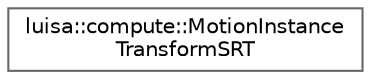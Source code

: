 digraph "类继承关系图"
{
 // LATEX_PDF_SIZE
  bgcolor="transparent";
  edge [fontname=Helvetica,fontsize=10,labelfontname=Helvetica,labelfontsize=10];
  node [fontname=Helvetica,fontsize=10,shape=box,height=0.2,width=0.4];
  rankdir="LR";
  Node0 [id="Node000000",label="luisa::compute::MotionInstance\lTransformSRT",height=0.2,width=0.4,color="grey40", fillcolor="white", style="filled",URL="$structluisa_1_1compute_1_1_motion_instance_transform_s_r_t.html",tooltip=" "];
}
